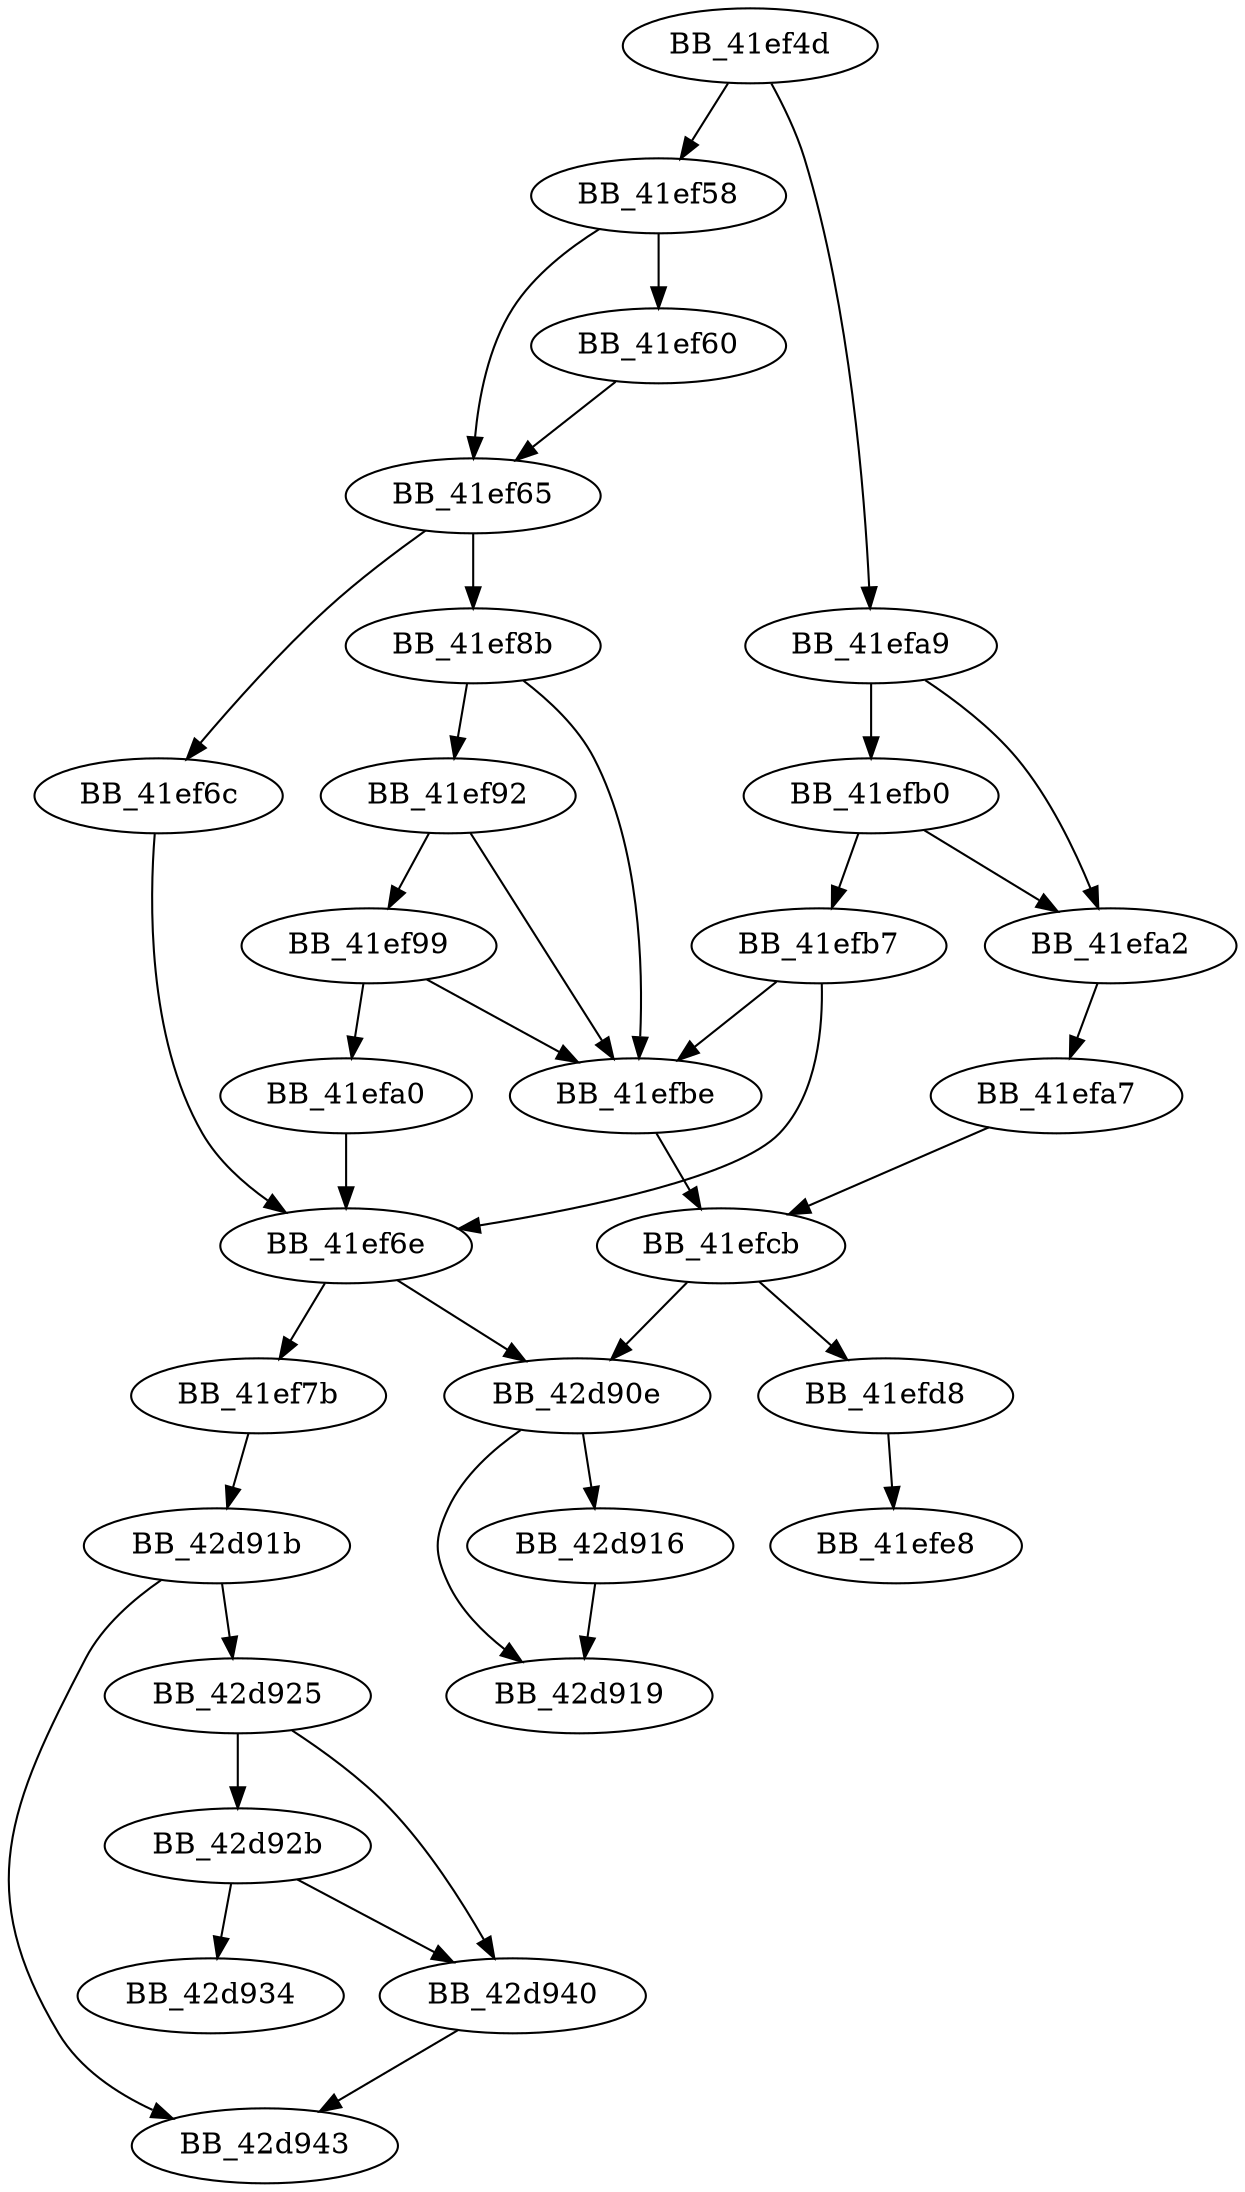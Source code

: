 DiGraph start_0{
BB_41ef4d->BB_41ef58
BB_41ef4d->BB_41efa9
BB_41ef58->BB_41ef60
BB_41ef58->BB_41ef65
BB_41ef60->BB_41ef65
BB_41ef65->BB_41ef6c
BB_41ef65->BB_41ef8b
BB_41ef6c->BB_41ef6e
BB_41ef6e->BB_41ef7b
BB_41ef6e->BB_42d90e
BB_41ef7b->BB_42d91b
BB_41ef8b->BB_41ef92
BB_41ef8b->BB_41efbe
BB_41ef92->BB_41ef99
BB_41ef92->BB_41efbe
BB_41ef99->BB_41efa0
BB_41ef99->BB_41efbe
BB_41efa0->BB_41ef6e
BB_41efa2->BB_41efa7
BB_41efa7->BB_41efcb
BB_41efa9->BB_41efa2
BB_41efa9->BB_41efb0
BB_41efb0->BB_41efa2
BB_41efb0->BB_41efb7
BB_41efb7->BB_41ef6e
BB_41efb7->BB_41efbe
BB_41efbe->BB_41efcb
BB_41efcb->BB_41efd8
BB_41efcb->BB_42d90e
BB_41efd8->BB_41efe8
BB_42d90e->BB_42d916
BB_42d90e->BB_42d919
BB_42d916->BB_42d919
BB_42d91b->BB_42d925
BB_42d91b->BB_42d943
BB_42d925->BB_42d92b
BB_42d925->BB_42d940
BB_42d92b->BB_42d934
BB_42d92b->BB_42d940
BB_42d940->BB_42d943
}
